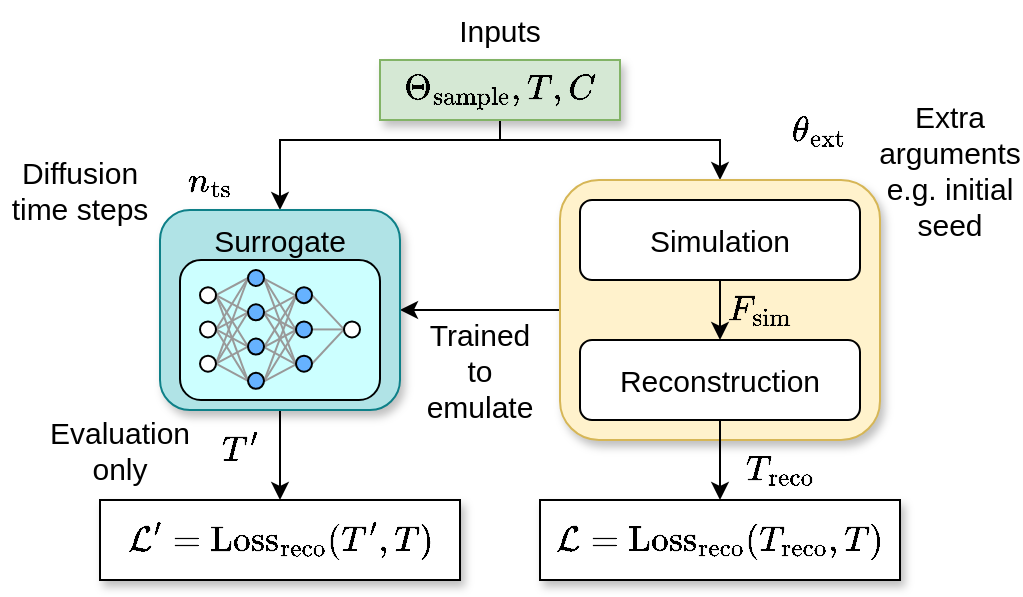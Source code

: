 <mxfile version="26.1.0">
  <diagram name="Page-1" id="eZf0_oCG8WvUocxD6MWe">
    <mxGraphModel dx="1211" dy="397" grid="1" gridSize="10" guides="1" tooltips="1" connect="1" arrows="1" fold="1" page="0" pageScale="1" pageWidth="850" pageHeight="1100" math="1" shadow="0">
      <root>
        <mxCell id="0" />
        <mxCell id="1" parent="0" />
        <mxCell id="JhuMB0XQOLBzj-DRFdk--6" style="edgeStyle=orthogonalEdgeStyle;rounded=0;orthogonalLoop=1;jettySize=auto;html=1;exitX=0.5;exitY=1;exitDx=0;exitDy=0;entryX=0.5;entryY=0;entryDx=0;entryDy=0;fontSize=15;" edge="1" parent="1" source="JhuMB0XQOLBzj-DRFdk--1" target="JhuMB0XQOLBzj-DRFdk--2">
          <mxGeometry relative="1" as="geometry">
            <Array as="points">
              <mxPoint x="240" y="140" />
              <mxPoint x="350" y="140" />
            </Array>
          </mxGeometry>
        </mxCell>
        <mxCell id="JhuMB0XQOLBzj-DRFdk--13" style="edgeStyle=orthogonalEdgeStyle;rounded=0;orthogonalLoop=1;jettySize=auto;html=1;exitX=0.5;exitY=1;exitDx=0;exitDy=0;entryX=0.5;entryY=0;entryDx=0;entryDy=0;fontSize=15;" edge="1" parent="1" source="JhuMB0XQOLBzj-DRFdk--1" target="JhuMB0XQOLBzj-DRFdk--12">
          <mxGeometry relative="1" as="geometry">
            <Array as="points">
              <mxPoint x="240" y="140" />
              <mxPoint x="130" y="140" />
            </Array>
          </mxGeometry>
        </mxCell>
        <mxCell id="JhuMB0XQOLBzj-DRFdk--1" value="&lt;div&gt;$$\Theta_\text{sample}, T, C$$&lt;/div&gt;" style="rounded=0;whiteSpace=wrap;html=1;fillColor=#d5e8d4;strokeColor=#82b366;shadow=1;fontSize=15;" vertex="1" parent="1">
          <mxGeometry x="180" y="100" width="120" height="30" as="geometry" />
        </mxCell>
        <mxCell id="JhuMB0XQOLBzj-DRFdk--20" style="edgeStyle=orthogonalEdgeStyle;rounded=0;orthogonalLoop=1;jettySize=auto;html=1;exitX=0;exitY=0.5;exitDx=0;exitDy=0;fontSize=15;" edge="1" parent="1" source="JhuMB0XQOLBzj-DRFdk--2" target="JhuMB0XQOLBzj-DRFdk--12">
          <mxGeometry relative="1" as="geometry" />
        </mxCell>
        <mxCell id="JhuMB0XQOLBzj-DRFdk--2" value="" style="rounded=1;whiteSpace=wrap;html=1;fillColor=#fff2cc;strokeColor=#d6b656;shadow=1;fontSize=15;" vertex="1" parent="1">
          <mxGeometry x="270" y="160" width="160" height="130" as="geometry" />
        </mxCell>
        <mxCell id="JhuMB0XQOLBzj-DRFdk--5" value="" style="edgeStyle=orthogonalEdgeStyle;rounded=0;orthogonalLoop=1;jettySize=auto;html=1;fontSize=15;" edge="1" parent="1" source="JhuMB0XQOLBzj-DRFdk--3" target="JhuMB0XQOLBzj-DRFdk--4">
          <mxGeometry relative="1" as="geometry" />
        </mxCell>
        <mxCell id="JhuMB0XQOLBzj-DRFdk--3" value="Simulation" style="rounded=1;whiteSpace=wrap;html=1;fontSize=15;" vertex="1" parent="1">
          <mxGeometry x="280" y="170" width="140" height="40" as="geometry" />
        </mxCell>
        <mxCell id="JhuMB0XQOLBzj-DRFdk--19" style="edgeStyle=orthogonalEdgeStyle;rounded=0;orthogonalLoop=1;jettySize=auto;html=1;exitX=0.5;exitY=1;exitDx=0;exitDy=0;entryX=0.5;entryY=0;entryDx=0;entryDy=0;fontSize=15;" edge="1" parent="1" source="JhuMB0XQOLBzj-DRFdk--4" target="JhuMB0XQOLBzj-DRFdk--10">
          <mxGeometry relative="1" as="geometry" />
        </mxCell>
        <mxCell id="JhuMB0XQOLBzj-DRFdk--4" value="Reconstruction" style="rounded=1;whiteSpace=wrap;html=1;fontSize=15;" vertex="1" parent="1">
          <mxGeometry x="280" y="240" width="140" height="40" as="geometry" />
        </mxCell>
        <mxCell id="JhuMB0XQOLBzj-DRFdk--7" value="Extra arguments e.g. initial seed" style="text;html=1;align=center;verticalAlign=middle;whiteSpace=wrap;rounded=0;fontSize=15;" vertex="1" parent="1">
          <mxGeometry x="430" y="140" width="70" height="30" as="geometry" />
        </mxCell>
        <mxCell id="JhuMB0XQOLBzj-DRFdk--9" value="$$F_\text{sim}$$" style="text;html=1;align=center;verticalAlign=middle;whiteSpace=wrap;rounded=0;fontSize=15;" vertex="1" parent="1">
          <mxGeometry x="350" y="210" width="40" height="30" as="geometry" />
        </mxCell>
        <mxCell id="JhuMB0XQOLBzj-DRFdk--10" value="$$\mathcal{L}=\text{Loss}_\text{reco}(T_\text{reco}, T)$$" style="rounded=0;whiteSpace=wrap;html=1;shadow=1;fontSize=15;" vertex="1" parent="1">
          <mxGeometry x="260" y="320" width="180" height="40" as="geometry" />
        </mxCell>
        <mxCell id="JhuMB0XQOLBzj-DRFdk--11" value="$$\mathcal{L}&#39;=\text{Loss}_\text{reco}(T&#39;, T)$$" style="rounded=0;whiteSpace=wrap;html=1;shadow=1;fontSize=15;" vertex="1" parent="1">
          <mxGeometry x="40" y="320" width="180" height="40" as="geometry" />
        </mxCell>
        <mxCell id="JhuMB0XQOLBzj-DRFdk--16" style="edgeStyle=orthogonalEdgeStyle;rounded=0;orthogonalLoop=1;jettySize=auto;html=1;exitX=0.5;exitY=1;exitDx=0;exitDy=0;fontSize=15;" edge="1" parent="1" source="JhuMB0XQOLBzj-DRFdk--12" target="JhuMB0XQOLBzj-DRFdk--11">
          <mxGeometry relative="1" as="geometry" />
        </mxCell>
        <mxCell id="JhuMB0XQOLBzj-DRFdk--12" value="" style="rounded=1;whiteSpace=wrap;html=1;fillColor=#b0e3e6;strokeColor=#0e8088;shadow=1;fontSize=15;" vertex="1" parent="1">
          <mxGeometry x="70" y="175" width="120" height="100" as="geometry" />
        </mxCell>
        <mxCell id="JhuMB0XQOLBzj-DRFdk--14" value="Diffusion time steps" style="text;html=1;align=center;verticalAlign=middle;whiteSpace=wrap;rounded=0;fontSize=15;" vertex="1" parent="1">
          <mxGeometry x="-10" y="125" width="80" height="80" as="geometry" />
        </mxCell>
        <mxCell id="JhuMB0XQOLBzj-DRFdk--15" value="$$n_\text{ts}$$" style="text;html=1;align=center;verticalAlign=middle;whiteSpace=wrap;rounded=0;fontSize=15;" vertex="1" parent="1">
          <mxGeometry x="80" y="150" width="30" height="20" as="geometry" />
        </mxCell>
        <mxCell id="JhuMB0XQOLBzj-DRFdk--17" value="Evaluation only" style="text;html=1;align=center;verticalAlign=middle;whiteSpace=wrap;rounded=0;fontSize=15;" vertex="1" parent="1">
          <mxGeometry x="20" y="280" width="60" height="30" as="geometry" />
        </mxCell>
        <mxCell id="JhuMB0XQOLBzj-DRFdk--18" value="$$T&#39;$$" style="text;html=1;align=center;verticalAlign=middle;whiteSpace=wrap;rounded=0;fontSize=15;" vertex="1" parent="1">
          <mxGeometry x="90" y="280" width="40" height="30" as="geometry" />
        </mxCell>
        <mxCell id="JhuMB0XQOLBzj-DRFdk--21" value="Trained to emulate" style="text;html=1;align=center;verticalAlign=middle;whiteSpace=wrap;rounded=0;fontSize=15;" vertex="1" parent="1">
          <mxGeometry x="200" y="240" width="60" height="30" as="geometry" />
        </mxCell>
        <mxCell id="JhuMB0XQOLBzj-DRFdk--22" value="$$T_\text{reco}$$" style="text;html=1;align=center;verticalAlign=middle;whiteSpace=wrap;rounded=0;fontSize=15;" vertex="1" parent="1">
          <mxGeometry x="350" y="290" width="60" height="30" as="geometry" />
        </mxCell>
        <mxCell id="JhuMB0XQOLBzj-DRFdk--70" value="" style="rounded=1;whiteSpace=wrap;html=1;fillColor=#CCFFFF;fontSize=15;" vertex="1" parent="1">
          <mxGeometry x="80" y="200" width="100" height="70" as="geometry" />
        </mxCell>
        <mxCell id="JhuMB0XQOLBzj-DRFdk--68" value="" style="group;movable=1;resizable=1;rotatable=1;deletable=1;editable=1;locked=0;connectable=1;fillColor=none;strokeColor=none;perimeterSpacing=20;rounded=1;fontSize=15;" vertex="1" connectable="0" parent="1">
          <mxGeometry x="90" y="205" width="80" height="60" as="geometry" />
        </mxCell>
        <mxCell id="JhuMB0XQOLBzj-DRFdk--65" style="rounded=0;orthogonalLoop=1;jettySize=auto;html=1;exitX=1;exitY=0.5;exitDx=0;exitDy=0;entryX=0;entryY=0.5;entryDx=0;entryDy=0;endArrow=none;startFill=0;strokeColor=#999999;fontSize=15;" edge="1" parent="JhuMB0XQOLBzj-DRFdk--68" source="JhuMB0XQOLBzj-DRFdk--32" target="JhuMB0XQOLBzj-DRFdk--34">
          <mxGeometry relative="1" as="geometry">
            <mxPoint x="56" y="17.143" as="sourcePoint" />
            <mxPoint x="72" y="8.571" as="targetPoint" />
          </mxGeometry>
        </mxCell>
        <mxCell id="JhuMB0XQOLBzj-DRFdk--66" style="rounded=0;orthogonalLoop=1;jettySize=auto;html=1;exitX=0;exitY=0.5;exitDx=0;exitDy=0;entryX=1;entryY=0.5;entryDx=0;entryDy=0;endArrow=none;startFill=0;strokeColor=#999999;fontSize=15;" edge="1" parent="JhuMB0XQOLBzj-DRFdk--68" source="JhuMB0XQOLBzj-DRFdk--34" target="JhuMB0XQOLBzj-DRFdk--33">
          <mxGeometry relative="1" as="geometry">
            <mxPoint x="64" y="21.429" as="sourcePoint" />
            <mxPoint x="80" y="38.571" as="targetPoint" />
          </mxGeometry>
        </mxCell>
        <mxCell id="JhuMB0XQOLBzj-DRFdk--67" style="rounded=0;orthogonalLoop=1;jettySize=auto;html=1;exitX=1;exitY=0.5;exitDx=0;exitDy=0;entryX=0;entryY=0.5;entryDx=0;entryDy=0;endArrow=none;startFill=0;strokeColor=#999999;fontSize=15;" edge="1" parent="JhuMB0XQOLBzj-DRFdk--68" source="JhuMB0XQOLBzj-DRFdk--37" target="JhuMB0XQOLBzj-DRFdk--34">
          <mxGeometry relative="1" as="geometry">
            <mxPoint x="80" y="38.571" as="sourcePoint" />
            <mxPoint x="64" y="38.571" as="targetPoint" />
          </mxGeometry>
        </mxCell>
        <mxCell id="JhuMB0XQOLBzj-DRFdk--64" value="" style="group;flipH=1;fontSize=15;" vertex="1" connectable="0" parent="JhuMB0XQOLBzj-DRFdk--68">
          <mxGeometry x="32" y="4.286" width="16" height="51.429" as="geometry" />
        </mxCell>
        <mxCell id="JhuMB0XQOLBzj-DRFdk--52" style="rounded=0;orthogonalLoop=1;jettySize=auto;html=1;exitX=1;exitY=0.5;exitDx=0;exitDy=0;entryX=0;entryY=0.5;entryDx=0;entryDy=0;endArrow=none;startFill=0;strokeColor=#999999;fontSize=15;" edge="1" parent="JhuMB0XQOLBzj-DRFdk--64">
          <mxGeometry relative="1" as="geometry">
            <mxPoint x="16" y="42.857" as="sourcePoint" />
            <mxPoint y="51.429" as="targetPoint" />
          </mxGeometry>
        </mxCell>
        <mxCell id="JhuMB0XQOLBzj-DRFdk--53" style="rounded=0;orthogonalLoop=1;jettySize=auto;html=1;exitX=1;exitY=0.5;exitDx=0;exitDy=0;entryX=0;entryY=0.5;entryDx=0;entryDy=0;endArrow=none;startFill=0;strokeColor=#999999;fontSize=15;" edge="1" parent="JhuMB0XQOLBzj-DRFdk--64">
          <mxGeometry relative="1" as="geometry">
            <mxPoint x="16" y="25.714" as="sourcePoint" />
            <mxPoint y="34.286" as="targetPoint" />
          </mxGeometry>
        </mxCell>
        <mxCell id="JhuMB0XQOLBzj-DRFdk--54" style="rounded=0;orthogonalLoop=1;jettySize=auto;html=1;exitX=0;exitY=0.5;exitDx=0;exitDy=0;entryX=1;entryY=0.5;entryDx=0;entryDy=0;endArrow=none;startFill=0;strokeColor=#999999;fontSize=15;" edge="1" parent="JhuMB0XQOLBzj-DRFdk--64">
          <mxGeometry relative="1" as="geometry">
            <mxPoint y="34.286" as="sourcePoint" />
            <mxPoint x="16" y="42.857" as="targetPoint" />
          </mxGeometry>
        </mxCell>
        <mxCell id="JhuMB0XQOLBzj-DRFdk--55" style="rounded=0;orthogonalLoop=1;jettySize=auto;html=1;exitX=1;exitY=0.5;exitDx=0;exitDy=0;entryX=0;entryY=0.5;entryDx=0;entryDy=0;endArrow=none;startFill=0;strokeColor=#999999;fontSize=15;" edge="1" parent="JhuMB0XQOLBzj-DRFdk--64">
          <mxGeometry relative="1" as="geometry">
            <mxPoint x="16" y="42.857" as="sourcePoint" />
            <mxPoint y="17.143" as="targetPoint" />
          </mxGeometry>
        </mxCell>
        <mxCell id="JhuMB0XQOLBzj-DRFdk--56" style="rounded=0;orthogonalLoop=1;jettySize=auto;html=1;exitX=0;exitY=0.5;exitDx=0;exitDy=0;entryX=1;entryY=0.5;entryDx=0;entryDy=0;endArrow=none;startFill=0;strokeColor=#999999;fontSize=15;" edge="1" parent="JhuMB0XQOLBzj-DRFdk--64">
          <mxGeometry relative="1" as="geometry">
            <mxPoint as="sourcePoint" />
            <mxPoint x="16" y="42.857" as="targetPoint" />
          </mxGeometry>
        </mxCell>
        <mxCell id="JhuMB0XQOLBzj-DRFdk--57" style="rounded=0;orthogonalLoop=1;jettySize=auto;html=1;entryX=0;entryY=0.5;entryDx=0;entryDy=0;endArrow=none;startFill=0;exitX=1;exitY=0.5;exitDx=0;exitDy=0;strokeColor=#999999;fontSize=15;" edge="1" parent="JhuMB0XQOLBzj-DRFdk--64">
          <mxGeometry relative="1" as="geometry">
            <mxPoint x="16" y="25.714" as="sourcePoint" />
            <mxPoint as="targetPoint" />
          </mxGeometry>
        </mxCell>
        <mxCell id="JhuMB0XQOLBzj-DRFdk--58" style="rounded=0;orthogonalLoop=1;jettySize=auto;html=1;exitX=0;exitY=0.5;exitDx=0;exitDy=0;entryX=1;entryY=0.5;entryDx=0;entryDy=0;endArrow=none;startFill=0;strokeColor=#999999;fontSize=15;" edge="1" parent="JhuMB0XQOLBzj-DRFdk--64">
          <mxGeometry relative="1" as="geometry">
            <mxPoint y="17.143" as="sourcePoint" />
            <mxPoint x="16" y="25.714" as="targetPoint" />
          </mxGeometry>
        </mxCell>
        <mxCell id="JhuMB0XQOLBzj-DRFdk--59" style="rounded=0;orthogonalLoop=1;jettySize=auto;html=1;exitX=0;exitY=0.5;exitDx=0;exitDy=0;endArrow=none;startFill=0;entryX=1;entryY=0.5;entryDx=0;entryDy=0;strokeColor=#999999;fontSize=15;" edge="1" parent="JhuMB0XQOLBzj-DRFdk--64">
          <mxGeometry relative="1" as="geometry">
            <mxPoint y="51.429" as="sourcePoint" />
            <mxPoint x="16" y="25.714" as="targetPoint" />
          </mxGeometry>
        </mxCell>
        <mxCell id="JhuMB0XQOLBzj-DRFdk--60" style="rounded=0;orthogonalLoop=1;jettySize=auto;html=1;exitX=1;exitY=0.5;exitDx=0;exitDy=0;entryX=0;entryY=0.5;entryDx=0;entryDy=0;endArrow=none;startFill=0;strokeColor=#999999;fontSize=15;" edge="1" parent="JhuMB0XQOLBzj-DRFdk--64">
          <mxGeometry relative="1" as="geometry">
            <mxPoint x="16" y="8.571" as="sourcePoint" />
            <mxPoint as="targetPoint" />
          </mxGeometry>
        </mxCell>
        <mxCell id="JhuMB0XQOLBzj-DRFdk--61" style="rounded=0;orthogonalLoop=1;jettySize=auto;html=1;exitX=1;exitY=0.5;exitDx=0;exitDy=0;entryX=0;entryY=0.5;entryDx=0;entryDy=0;endArrow=none;startFill=0;strokeColor=#999999;fontSize=15;" edge="1" parent="JhuMB0XQOLBzj-DRFdk--64">
          <mxGeometry relative="1" as="geometry">
            <mxPoint x="16" y="8.571" as="sourcePoint" />
            <mxPoint y="17.143" as="targetPoint" />
          </mxGeometry>
        </mxCell>
        <mxCell id="JhuMB0XQOLBzj-DRFdk--62" style="rounded=0;orthogonalLoop=1;jettySize=auto;html=1;exitX=0;exitY=0.5;exitDx=0;exitDy=0;entryX=1;entryY=0.5;entryDx=0;entryDy=0;endArrow=none;startFill=0;strokeColor=#999999;fontSize=15;" edge="1" parent="JhuMB0XQOLBzj-DRFdk--64">
          <mxGeometry relative="1" as="geometry">
            <mxPoint y="34.286" as="sourcePoint" />
            <mxPoint x="16" y="8.571" as="targetPoint" />
          </mxGeometry>
        </mxCell>
        <mxCell id="JhuMB0XQOLBzj-DRFdk--63" style="rounded=0;orthogonalLoop=1;jettySize=auto;html=1;exitX=0;exitY=0.5;exitDx=0;exitDy=0;entryX=1;entryY=0.5;entryDx=0;entryDy=0;endArrow=none;startFill=0;strokeColor=#999999;fontSize=15;" edge="1" parent="JhuMB0XQOLBzj-DRFdk--64">
          <mxGeometry relative="1" as="geometry">
            <mxPoint y="51.429" as="sourcePoint" />
            <mxPoint x="16" y="8.571" as="targetPoint" />
          </mxGeometry>
        </mxCell>
        <mxCell id="JhuMB0XQOLBzj-DRFdk--39" style="rounded=0;orthogonalLoop=1;jettySize=auto;html=1;exitX=1;exitY=0.5;exitDx=0;exitDy=0;entryX=0;entryY=0.5;entryDx=0;entryDy=0;endArrow=none;startFill=0;strokeColor=#999999;fontSize=15;" edge="1" parent="JhuMB0XQOLBzj-DRFdk--68" source="JhuMB0XQOLBzj-DRFdk--26" target="JhuMB0XQOLBzj-DRFdk--30">
          <mxGeometry relative="1" as="geometry" />
        </mxCell>
        <mxCell id="JhuMB0XQOLBzj-DRFdk--40" style="rounded=0;orthogonalLoop=1;jettySize=auto;html=1;exitX=1;exitY=0.5;exitDx=0;exitDy=0;entryX=0;entryY=0.5;entryDx=0;entryDy=0;endArrow=none;startFill=0;strokeColor=#999999;fontSize=15;" edge="1" parent="JhuMB0XQOLBzj-DRFdk--68" source="JhuMB0XQOLBzj-DRFdk--25" target="JhuMB0XQOLBzj-DRFdk--27">
          <mxGeometry relative="1" as="geometry">
            <mxPoint y="34.286" as="sourcePoint" />
            <mxPoint x="16" y="42.857" as="targetPoint" />
          </mxGeometry>
        </mxCell>
        <mxCell id="JhuMB0XQOLBzj-DRFdk--41" style="rounded=0;orthogonalLoop=1;jettySize=auto;html=1;exitX=0;exitY=0.5;exitDx=0;exitDy=0;entryX=1;entryY=0.5;entryDx=0;entryDy=0;endArrow=none;startFill=0;strokeColor=#999999;fontSize=15;" edge="1" parent="JhuMB0XQOLBzj-DRFdk--68" source="JhuMB0XQOLBzj-DRFdk--27" target="JhuMB0XQOLBzj-DRFdk--26">
          <mxGeometry relative="1" as="geometry">
            <mxPoint x="-8" y="34.286" as="sourcePoint" />
            <mxPoint x="8" y="42.857" as="targetPoint" />
          </mxGeometry>
        </mxCell>
        <mxCell id="JhuMB0XQOLBzj-DRFdk--42" style="rounded=0;orthogonalLoop=1;jettySize=auto;html=1;exitX=1;exitY=0.5;exitDx=0;exitDy=0;entryX=0;entryY=0.5;entryDx=0;entryDy=0;endArrow=none;startFill=0;strokeColor=#999999;fontSize=15;" edge="1" parent="JhuMB0XQOLBzj-DRFdk--68" source="JhuMB0XQOLBzj-DRFdk--26" target="JhuMB0XQOLBzj-DRFdk--29">
          <mxGeometry relative="1" as="geometry">
            <mxPoint x="32" y="72.857" as="sourcePoint" />
            <mxPoint x="48" y="81.429" as="targetPoint" />
          </mxGeometry>
        </mxCell>
        <mxCell id="JhuMB0XQOLBzj-DRFdk--43" style="rounded=0;orthogonalLoop=1;jettySize=auto;html=1;exitX=0;exitY=0.5;exitDx=0;exitDy=0;entryX=1;entryY=0.5;entryDx=0;entryDy=0;endArrow=none;startFill=0;strokeColor=#999999;fontSize=15;" edge="1" parent="JhuMB0XQOLBzj-DRFdk--68" source="JhuMB0XQOLBzj-DRFdk--23" target="JhuMB0XQOLBzj-DRFdk--26">
          <mxGeometry relative="1" as="geometry">
            <mxPoint x="-16" y="34.286" as="sourcePoint" />
            <mxPoint y="42.857" as="targetPoint" />
          </mxGeometry>
        </mxCell>
        <mxCell id="JhuMB0XQOLBzj-DRFdk--44" style="rounded=0;orthogonalLoop=1;jettySize=auto;html=1;entryX=0;entryY=0.5;entryDx=0;entryDy=0;endArrow=none;startFill=0;exitX=1;exitY=0.5;exitDx=0;exitDy=0;strokeColor=#999999;fontSize=15;" edge="1" parent="JhuMB0XQOLBzj-DRFdk--68" source="JhuMB0XQOLBzj-DRFdk--25" target="JhuMB0XQOLBzj-DRFdk--23">
          <mxGeometry relative="1" as="geometry">
            <mxPoint x="8" y="34.286" as="sourcePoint" />
            <mxPoint x="32" y="47.143" as="targetPoint" />
          </mxGeometry>
        </mxCell>
        <mxCell id="JhuMB0XQOLBzj-DRFdk--45" style="rounded=0;orthogonalLoop=1;jettySize=auto;html=1;exitX=0;exitY=0.5;exitDx=0;exitDy=0;entryX=1;entryY=0.5;entryDx=0;entryDy=0;endArrow=none;startFill=0;strokeColor=#999999;fontSize=15;" edge="1" parent="JhuMB0XQOLBzj-DRFdk--68" source="JhuMB0XQOLBzj-DRFdk--29" target="JhuMB0XQOLBzj-DRFdk--25">
          <mxGeometry relative="1" as="geometry">
            <mxPoint x="24" y="47.143" as="sourcePoint" />
            <mxPoint x="40" y="55.714" as="targetPoint" />
          </mxGeometry>
        </mxCell>
        <mxCell id="JhuMB0XQOLBzj-DRFdk--46" style="rounded=0;orthogonalLoop=1;jettySize=auto;html=1;exitX=0;exitY=0.5;exitDx=0;exitDy=0;endArrow=none;startFill=0;entryX=1;entryY=0.5;entryDx=0;entryDy=0;strokeColor=#999999;fontSize=15;" edge="1" parent="JhuMB0XQOLBzj-DRFdk--68" source="JhuMB0XQOLBzj-DRFdk--30" target="JhuMB0XQOLBzj-DRFdk--25">
          <mxGeometry relative="1" as="geometry">
            <mxPoint x="32" y="55.714" as="sourcePoint" />
            <mxPoint x="8" y="34.286" as="targetPoint" />
          </mxGeometry>
        </mxCell>
        <mxCell id="JhuMB0XQOLBzj-DRFdk--47" style="rounded=0;orthogonalLoop=1;jettySize=auto;html=1;exitX=1;exitY=0.5;exitDx=0;exitDy=0;entryX=0;entryY=0.5;entryDx=0;entryDy=0;endArrow=none;startFill=0;strokeColor=#999999;fontSize=15;" edge="1" parent="JhuMB0XQOLBzj-DRFdk--68" source="JhuMB0XQOLBzj-DRFdk--24" target="JhuMB0XQOLBzj-DRFdk--23">
          <mxGeometry relative="1" as="geometry">
            <mxPoint x="8" y="8.571" as="sourcePoint" />
            <mxPoint x="24" y="17.143" as="targetPoint" />
          </mxGeometry>
        </mxCell>
        <mxCell id="JhuMB0XQOLBzj-DRFdk--48" style="rounded=0;orthogonalLoop=1;jettySize=auto;html=1;exitX=1;exitY=0.5;exitDx=0;exitDy=0;entryX=0;entryY=0.5;entryDx=0;entryDy=0;endArrow=none;startFill=0;strokeColor=#999999;fontSize=15;" edge="1" parent="JhuMB0XQOLBzj-DRFdk--68" source="JhuMB0XQOLBzj-DRFdk--24" target="JhuMB0XQOLBzj-DRFdk--29">
          <mxGeometry relative="1" as="geometry">
            <mxPoint x="16" y="21.429" as="sourcePoint" />
            <mxPoint x="32" y="12.857" as="targetPoint" />
          </mxGeometry>
        </mxCell>
        <mxCell id="JhuMB0XQOLBzj-DRFdk--49" style="rounded=0;orthogonalLoop=1;jettySize=auto;html=1;exitX=0;exitY=0.5;exitDx=0;exitDy=0;entryX=1;entryY=0.5;entryDx=0;entryDy=0;endArrow=none;startFill=0;strokeColor=#999999;fontSize=15;" edge="1" parent="JhuMB0XQOLBzj-DRFdk--68" source="JhuMB0XQOLBzj-DRFdk--27" target="JhuMB0XQOLBzj-DRFdk--24">
          <mxGeometry relative="1" as="geometry">
            <mxPoint x="24" y="30" as="sourcePoint" />
            <mxPoint x="40" y="21.429" as="targetPoint" />
          </mxGeometry>
        </mxCell>
        <mxCell id="JhuMB0XQOLBzj-DRFdk--50" style="rounded=0;orthogonalLoop=1;jettySize=auto;html=1;exitX=0;exitY=0.5;exitDx=0;exitDy=0;entryX=1;entryY=0.5;entryDx=0;entryDy=0;endArrow=none;startFill=0;strokeColor=#999999;fontSize=15;" edge="1" parent="JhuMB0XQOLBzj-DRFdk--68" source="JhuMB0XQOLBzj-DRFdk--30" target="JhuMB0XQOLBzj-DRFdk--24">
          <mxGeometry relative="1" as="geometry">
            <mxPoint x="32" y="38.571" as="sourcePoint" />
            <mxPoint x="48" y="30" as="targetPoint" />
          </mxGeometry>
        </mxCell>
        <mxCell id="JhuMB0XQOLBzj-DRFdk--23" value="" style="ellipse;whiteSpace=wrap;html=1;aspect=fixed;fillColor=#66B2FF;strokeColor=#000000;fontSize=15;" vertex="1" parent="JhuMB0XQOLBzj-DRFdk--68">
          <mxGeometry x="24" width="8" height="8" as="geometry" />
        </mxCell>
        <mxCell id="JhuMB0XQOLBzj-DRFdk--24" value="" style="ellipse;whiteSpace=wrap;html=1;aspect=fixed;fontSize=15;" vertex="1" parent="JhuMB0XQOLBzj-DRFdk--68">
          <mxGeometry y="8.571" width="8" height="8" as="geometry" />
        </mxCell>
        <mxCell id="JhuMB0XQOLBzj-DRFdk--25" value="" style="ellipse;whiteSpace=wrap;html=1;aspect=fixed;fontSize=15;" vertex="1" parent="JhuMB0XQOLBzj-DRFdk--68">
          <mxGeometry y="25.714" width="8" height="8" as="geometry" />
        </mxCell>
        <mxCell id="JhuMB0XQOLBzj-DRFdk--26" value="" style="ellipse;whiteSpace=wrap;html=1;aspect=fixed;fontSize=15;" vertex="1" parent="JhuMB0XQOLBzj-DRFdk--68">
          <mxGeometry y="42.857" width="8" height="8" as="geometry" />
        </mxCell>
        <mxCell id="JhuMB0XQOLBzj-DRFdk--27" value="" style="ellipse;whiteSpace=wrap;html=1;aspect=fixed;fillColor=#66B2FF;strokeColor=#000000;fontSize=15;" vertex="1" parent="JhuMB0XQOLBzj-DRFdk--68">
          <mxGeometry x="24" y="34.286" width="8" height="8" as="geometry" />
        </mxCell>
        <mxCell id="JhuMB0XQOLBzj-DRFdk--29" value="" style="ellipse;whiteSpace=wrap;html=1;aspect=fixed;fillColor=#66B2FF;strokeColor=#000000;fontSize=15;" vertex="1" parent="JhuMB0XQOLBzj-DRFdk--68">
          <mxGeometry x="24" y="17.143" width="8" height="8" as="geometry" />
        </mxCell>
        <mxCell id="JhuMB0XQOLBzj-DRFdk--30" value="" style="ellipse;whiteSpace=wrap;html=1;aspect=fixed;fillColor=#66B2FF;strokeColor=#000000;fontSize=15;" vertex="1" parent="JhuMB0XQOLBzj-DRFdk--68">
          <mxGeometry x="24" y="51.429" width="8" height="8" as="geometry" />
        </mxCell>
        <mxCell id="JhuMB0XQOLBzj-DRFdk--32" value="" style="ellipse;whiteSpace=wrap;html=1;aspect=fixed;fillColor=#66B2FF;strokeColor=#000000;fontSize=15;" vertex="1" parent="JhuMB0XQOLBzj-DRFdk--68">
          <mxGeometry x="48" y="8.571" width="8" height="8" as="geometry" />
        </mxCell>
        <mxCell id="JhuMB0XQOLBzj-DRFdk--33" value="" style="ellipse;whiteSpace=wrap;html=1;aspect=fixed;fillColor=#66B2FF;strokeColor=#000000;fontSize=15;" vertex="1" parent="JhuMB0XQOLBzj-DRFdk--68">
          <mxGeometry x="48" y="25.714" width="8" height="8" as="geometry" />
        </mxCell>
        <mxCell id="JhuMB0XQOLBzj-DRFdk--34" value="" style="ellipse;whiteSpace=wrap;html=1;aspect=fixed;fillColor=#FFFFFF;strokeColor=#000000;fontSize=15;" vertex="1" parent="JhuMB0XQOLBzj-DRFdk--68">
          <mxGeometry x="72" y="25.714" width="8" height="8" as="geometry" />
        </mxCell>
        <mxCell id="JhuMB0XQOLBzj-DRFdk--37" value="" style="ellipse;whiteSpace=wrap;html=1;aspect=fixed;fillColor=#66B2FF;strokeColor=#000000;fontSize=15;" vertex="1" parent="JhuMB0XQOLBzj-DRFdk--68">
          <mxGeometry x="48" y="42.857" width="8" height="8" as="geometry" />
        </mxCell>
        <mxCell id="JhuMB0XQOLBzj-DRFdk--69" value="Surrogate" style="text;html=1;align=center;verticalAlign=middle;whiteSpace=wrap;rounded=0;fontSize=15;" vertex="1" parent="1">
          <mxGeometry x="100" y="175" width="60" height="30" as="geometry" />
        </mxCell>
        <mxCell id="JhuMB0XQOLBzj-DRFdk--71" value="$$\theta_\text{ext}$$" style="text;html=1;align=center;verticalAlign=middle;whiteSpace=wrap;rounded=0;fontSize=15;" vertex="1" parent="1">
          <mxGeometry x="380" y="120" width="40" height="30" as="geometry" />
        </mxCell>
        <mxCell id="JhuMB0XQOLBzj-DRFdk--72" value="Inputs" style="text;html=1;align=center;verticalAlign=middle;whiteSpace=wrap;rounded=0;fontSize=15;" vertex="1" parent="1">
          <mxGeometry x="200" y="70" width="80" height="30" as="geometry" />
        </mxCell>
      </root>
    </mxGraphModel>
  </diagram>
</mxfile>
